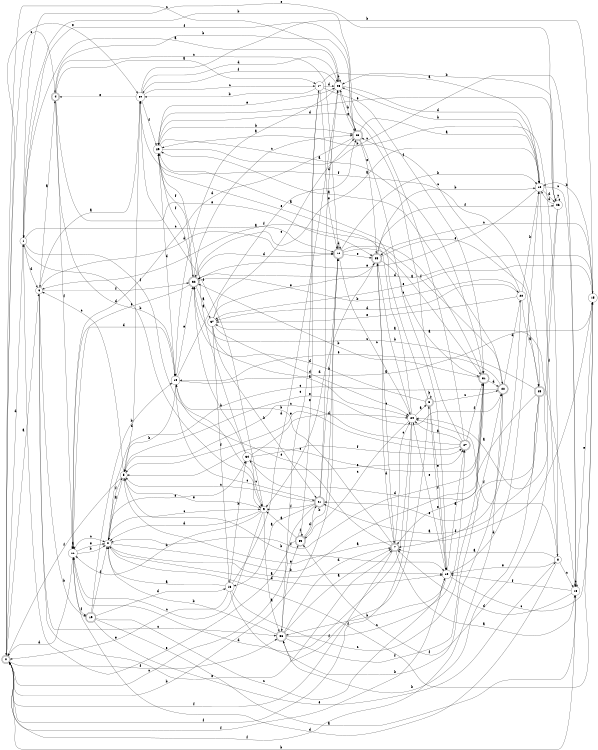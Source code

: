 digraph n31_9 {
__start0 [label="" shape="none"];

rankdir=LR;
size="8,5";

s0 [style="rounded,filled", color="black", fillcolor="white" shape="doublecircle", label="0"];
s1 [style="filled", color="black", fillcolor="white" shape="circle", label="1"];
s2 [style="filled", color="black", fillcolor="white" shape="circle", label="2"];
s3 [style="rounded,filled", color="black", fillcolor="white" shape="doublecircle", label="3"];
s4 [style="rounded,filled", color="black", fillcolor="white" shape="doublecircle", label="4"];
s5 [style="filled", color="black", fillcolor="white" shape="circle", label="5"];
s6 [style="filled", color="black", fillcolor="white" shape="circle", label="6"];
s7 [style="rounded,filled", color="black", fillcolor="white" shape="doublecircle", label="7"];
s8 [style="filled", color="black", fillcolor="white" shape="circle", label="8"];
s9 [style="filled", color="black", fillcolor="white" shape="circle", label="9"];
s10 [style="filled", color="black", fillcolor="white" shape="circle", label="10"];
s11 [style="filled", color="black", fillcolor="white" shape="circle", label="11"];
s12 [style="rounded,filled", color="black", fillcolor="white" shape="doublecircle", label="12"];
s13 [style="filled", color="black", fillcolor="white" shape="circle", label="13"];
s14 [style="filled", color="black", fillcolor="white" shape="circle", label="14"];
s15 [style="filled", color="black", fillcolor="white" shape="circle", label="15"];
s16 [style="filled", color="black", fillcolor="white" shape="circle", label="16"];
s17 [style="filled", color="black", fillcolor="white" shape="circle", label="17"];
s18 [style="filled", color="black", fillcolor="white" shape="circle", label="18"];
s19 [style="rounded,filled", color="black", fillcolor="white" shape="doublecircle", label="19"];
s20 [style="filled", color="black", fillcolor="white" shape="circle", label="20"];
s21 [style="rounded,filled", color="black", fillcolor="white" shape="doublecircle", label="21"];
s22 [style="rounded,filled", color="black", fillcolor="white" shape="doublecircle", label="22"];
s23 [style="rounded,filled", color="black", fillcolor="white" shape="doublecircle", label="23"];
s24 [style="filled", color="black", fillcolor="white" shape="circle", label="24"];
s25 [style="rounded,filled", color="black", fillcolor="white" shape="doublecircle", label="25"];
s26 [style="filled", color="black", fillcolor="white" shape="circle", label="26"];
s27 [style="rounded,filled", color="black", fillcolor="white" shape="doublecircle", label="27"];
s28 [style="filled", color="black", fillcolor="white" shape="circle", label="28"];
s29 [style="filled", color="black", fillcolor="white" shape="circle", label="29"];
s30 [style="filled", color="black", fillcolor="white" shape="circle", label="30"];
s31 [style="rounded,filled", color="black", fillcolor="white" shape="doublecircle", label="31"];
s32 [style="rounded,filled", color="black", fillcolor="white" shape="doublecircle", label="32"];
s33 [style="rounded,filled", color="black", fillcolor="white" shape="doublecircle", label="33"];
s34 [style="filled", color="black", fillcolor="white" shape="circle", label="34"];
s35 [style="rounded,filled", color="black", fillcolor="white" shape="doublecircle", label="35"];
s36 [style="rounded,filled", color="black", fillcolor="white" shape="doublecircle", label="36"];
s37 [style="filled", color="black", fillcolor="white" shape="circle", label="37"];
s0 -> s6 [label="a"];
s0 -> s12 [label="b"];
s0 -> s4 [label="c"];
s0 -> s1 [label="d"];
s0 -> s30 [label="e"];
s0 -> s36 [label="f"];
s1 -> s28 [label="a"];
s1 -> s9 [label="b"];
s1 -> s12 [label="c"];
s1 -> s6 [label="d"];
s1 -> s26 [label="e"];
s1 -> s9 [label="f"];
s2 -> s10 [label="a"];
s2 -> s31 [label="b"];
s2 -> s9 [label="c"];
s2 -> s10 [label="d"];
s2 -> s34 [label="e"];
s2 -> s5 [label="f"];
s3 -> s29 [label="a"];
s3 -> s3 [label="b"];
s3 -> s22 [label="c"];
s3 -> s32 [label="d"];
s3 -> s10 [label="e"];
s3 -> s10 [label="f"];
s4 -> s17 [label="a"];
s4 -> s23 [label="b"];
s4 -> s12 [label="c"];
s4 -> s14 [label="d"];
s4 -> s35 [label="e"];
s4 -> s11 [label="f"];
s5 -> s2 [label="a"];
s5 -> s10 [label="b"];
s5 -> s6 [label="c"];
s5 -> s30 [label="d"];
s5 -> s22 [label="e"];
s5 -> s0 [label="f"];
s6 -> s4 [label="a"];
s6 -> s19 [label="b"];
s6 -> s36 [label="c"];
s6 -> s12 [label="d"];
s6 -> s7 [label="e"];
s6 -> s32 [label="f"];
s7 -> s16 [label="a"];
s7 -> s14 [label="b"];
s7 -> s24 [label="c"];
s7 -> s35 [label="d"];
s7 -> s14 [label="e"];
s7 -> s0 [label="f"];
s8 -> s7 [label="a"];
s8 -> s29 [label="b"];
s8 -> s16 [label="c"];
s8 -> s11 [label="d"];
s8 -> s10 [label="e"];
s8 -> s24 [label="f"];
s9 -> s36 [label="a"];
s9 -> s11 [label="b"];
s9 -> s11 [label="c"];
s9 -> s2 [label="d"];
s9 -> s5 [label="e"];
s9 -> s30 [label="f"];
s10 -> s27 [label="a"];
s10 -> s36 [label="b"];
s10 -> s15 [label="c"];
s10 -> s18 [label="d"];
s10 -> s24 [label="e"];
s10 -> s0 [label="f"];
s11 -> s11 [label="a"];
s11 -> s2 [label="b"];
s11 -> s2 [label="c"];
s11 -> s0 [label="d"];
s11 -> s2 [label="e"];
s11 -> s19 [label="f"];
s12 -> s31 [label="a"];
s12 -> s18 [label="b"];
s12 -> s24 [label="c"];
s12 -> s12 [label="d"];
s12 -> s35 [label="e"];
s12 -> s22 [label="f"];
s13 -> s2 [label="a"];
s13 -> s34 [label="b"];
s13 -> s31 [label="c"];
s13 -> s28 [label="d"];
s13 -> s0 [label="e"];
s13 -> s3 [label="f"];
s14 -> s15 [label="a"];
s14 -> s5 [label="b"];
s14 -> s21 [label="c"];
s14 -> s11 [label="d"];
s14 -> s32 [label="e"];
s14 -> s23 [label="f"];
s15 -> s5 [label="a"];
s15 -> s18 [label="b"];
s15 -> s35 [label="c"];
s15 -> s32 [label="d"];
s15 -> s37 [label="e"];
s15 -> s2 [label="f"];
s16 -> s37 [label="a"];
s16 -> s0 [label="b"];
s16 -> s16 [label="c"];
s16 -> s7 [label="d"];
s16 -> s15 [label="e"];
s16 -> s10 [label="f"];
s17 -> s18 [label="a"];
s17 -> s30 [label="b"];
s17 -> s36 [label="c"];
s17 -> s28 [label="d"];
s17 -> s12 [label="e"];
s17 -> s31 [label="f"];
s18 -> s32 [label="a"];
s18 -> s28 [label="b"];
s18 -> s16 [label="c"];
s18 -> s26 [label="d"];
s18 -> s32 [label="e"];
s18 -> s8 [label="f"];
s19 -> s16 [label="a"];
s19 -> s14 [label="b"];
s19 -> s10 [label="c"];
s19 -> s13 [label="d"];
s19 -> s8 [label="e"];
s19 -> s2 [label="f"];
s20 -> s25 [label="a"];
s20 -> s18 [label="b"];
s20 -> s23 [label="c"];
s20 -> s37 [label="d"];
s20 -> s37 [label="e"];
s20 -> s7 [label="f"];
s21 -> s13 [label="a"];
s21 -> s12 [label="b"];
s21 -> s5 [label="c"];
s21 -> s28 [label="d"];
s21 -> s1 [label="e"];
s21 -> s9 [label="f"];
s22 -> s29 [label="a"];
s22 -> s36 [label="b"];
s22 -> s2 [label="c"];
s22 -> s20 [label="d"];
s22 -> s14 [label="e"];
s22 -> s0 [label="f"];
s23 -> s18 [label="a"];
s23 -> s28 [label="b"];
s23 -> s10 [label="c"];
s23 -> s11 [label="d"];
s23 -> s35 [label="e"];
s23 -> s1 [label="f"];
s24 -> s3 [label="a"];
s24 -> s35 [label="b"];
s24 -> s33 [label="c"];
s24 -> s11 [label="d"];
s24 -> s29 [label="e"];
s24 -> s0 [label="f"];
s25 -> s21 [label="a"];
s25 -> s36 [label="b"];
s25 -> s32 [label="c"];
s25 -> s34 [label="d"];
s25 -> s21 [label="e"];
s25 -> s30 [label="f"];
s26 -> s24 [label="a"];
s26 -> s28 [label="b"];
s26 -> s26 [label="c"];
s26 -> s18 [label="d"];
s26 -> s29 [label="e"];
s26 -> s33 [label="f"];
s27 -> s24 [label="a"];
s27 -> s1 [label="b"];
s27 -> s5 [label="c"];
s27 -> s29 [label="d"];
s27 -> s5 [label="e"];
s27 -> s31 [label="f"];
s28 -> s14 [label="a"];
s28 -> s28 [label="b"];
s28 -> s0 [label="c"];
s28 -> s18 [label="d"];
s28 -> s23 [label="e"];
s28 -> s30 [label="f"];
s29 -> s31 [label="a"];
s29 -> s23 [label="b"];
s29 -> s16 [label="c"];
s29 -> s14 [label="d"];
s29 -> s28 [label="e"];
s29 -> s32 [label="f"];
s30 -> s6 [label="a"];
s30 -> s15 [label="b"];
s30 -> s17 [label="c"];
s30 -> s28 [label="d"];
s30 -> s4 [label="e"];
s30 -> s29 [label="f"];
s31 -> s6 [label="a"];
s31 -> s32 [label="b"];
s31 -> s5 [label="c"];
s31 -> s22 [label="d"];
s31 -> s7 [label="e"];
s31 -> s2 [label="f"];
s32 -> s37 [label="a"];
s32 -> s20 [label="b"];
s32 -> s23 [label="c"];
s32 -> s12 [label="d"];
s32 -> s11 [label="e"];
s32 -> s29 [label="f"];
s33 -> s9 [label="a"];
s33 -> s12 [label="b"];
s33 -> s0 [label="c"];
s33 -> s21 [label="d"];
s33 -> s17 [label="e"];
s33 -> s33 [label="f"];
s34 -> s29 [label="a"];
s34 -> s32 [label="b"];
s34 -> s9 [label="c"];
s34 -> s24 [label="d"];
s34 -> s27 [label="e"];
s34 -> s27 [label="f"];
s35 -> s31 [label="a"];
s35 -> s18 [label="b"];
s35 -> s7 [label="c"];
s35 -> s9 [label="d"];
s35 -> s25 [label="e"];
s35 -> s26 [label="f"];
s36 -> s7 [label="a"];
s36 -> s2 [label="b"];
s36 -> s27 [label="c"];
s36 -> s7 [label="d"];
s36 -> s33 [label="e"];
s36 -> s22 [label="f"];
s37 -> s24 [label="a"];
s37 -> s21 [label="b"];
s37 -> s23 [label="c"];
s37 -> s24 [label="d"];
s37 -> s35 [label="e"];
s37 -> s13 [label="f"];

}